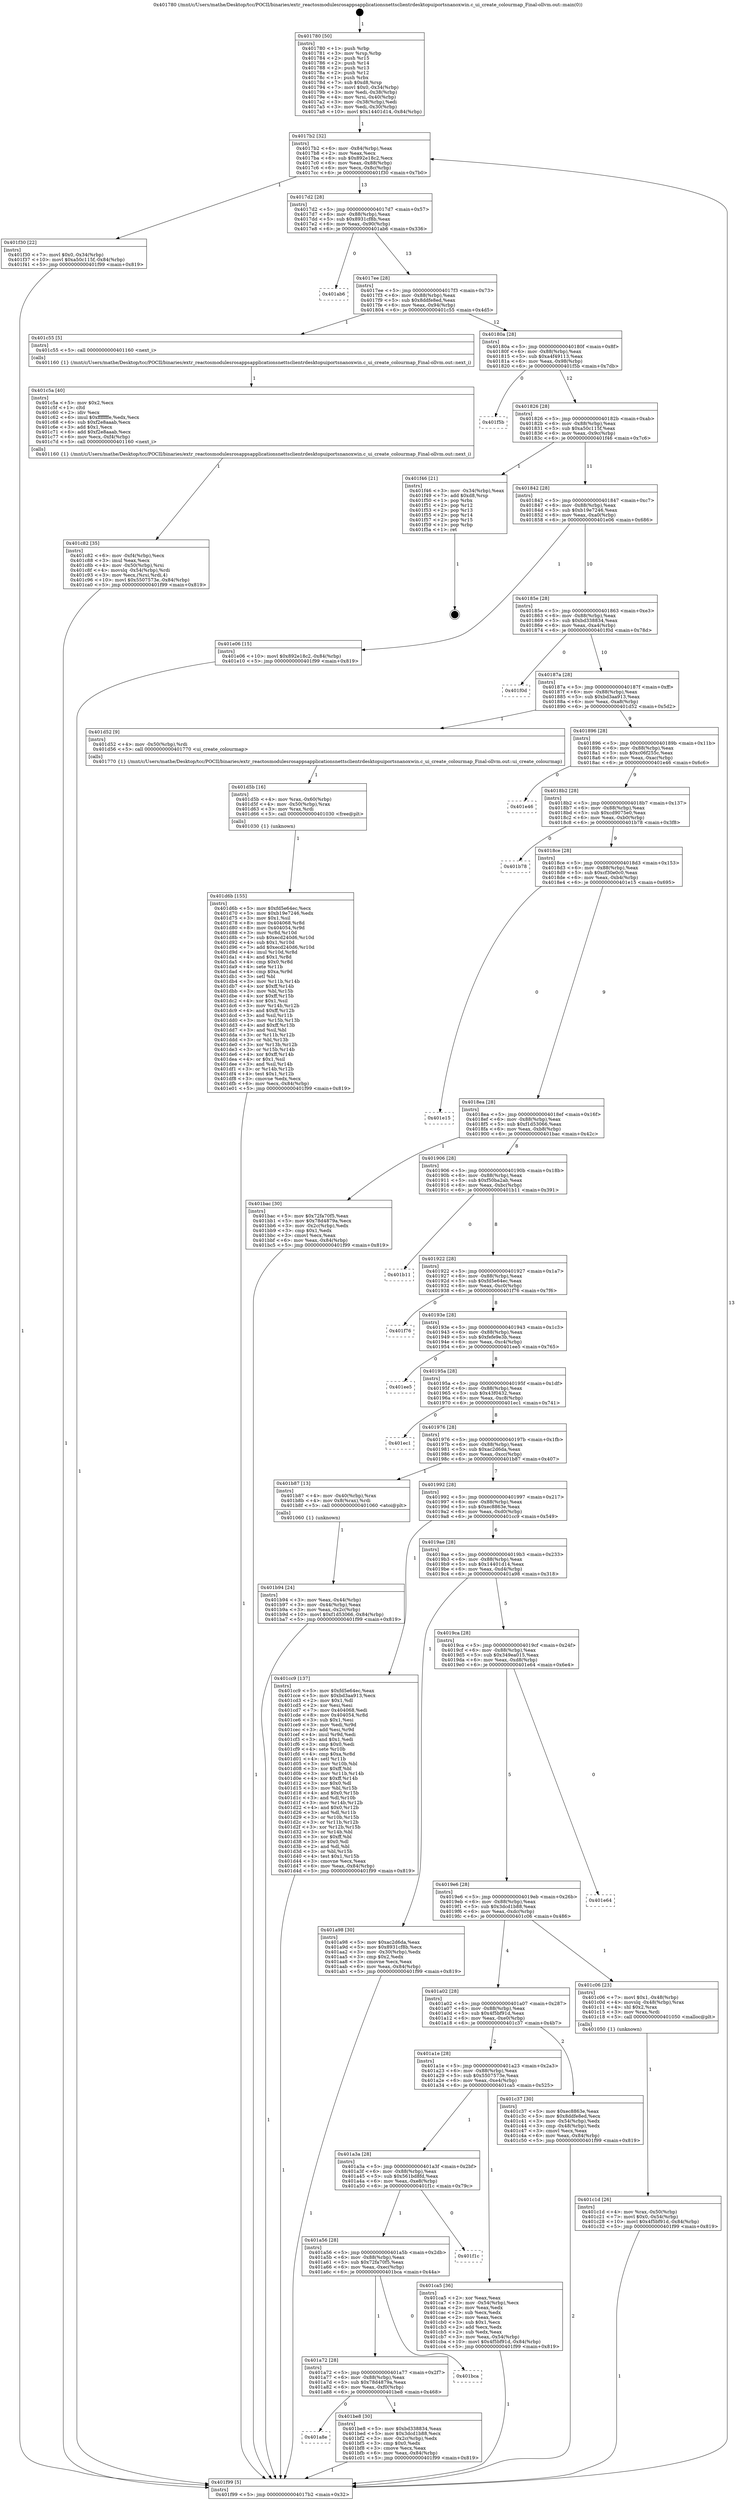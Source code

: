digraph "0x401780" {
  label = "0x401780 (/mnt/c/Users/mathe/Desktop/tcc/POCII/binaries/extr_reactosmodulesrosappsapplicationsnettsclientrdesktopuiportsnanoxwin.c_ui_create_colourmap_Final-ollvm.out::main(0))"
  labelloc = "t"
  node[shape=record]

  Entry [label="",width=0.3,height=0.3,shape=circle,fillcolor=black,style=filled]
  "0x4017b2" [label="{
     0x4017b2 [32]\l
     | [instrs]\l
     &nbsp;&nbsp;0x4017b2 \<+6\>: mov -0x84(%rbp),%eax\l
     &nbsp;&nbsp;0x4017b8 \<+2\>: mov %eax,%ecx\l
     &nbsp;&nbsp;0x4017ba \<+6\>: sub $0x892e18c2,%ecx\l
     &nbsp;&nbsp;0x4017c0 \<+6\>: mov %eax,-0x88(%rbp)\l
     &nbsp;&nbsp;0x4017c6 \<+6\>: mov %ecx,-0x8c(%rbp)\l
     &nbsp;&nbsp;0x4017cc \<+6\>: je 0000000000401f30 \<main+0x7b0\>\l
  }"]
  "0x401f30" [label="{
     0x401f30 [22]\l
     | [instrs]\l
     &nbsp;&nbsp;0x401f30 \<+7\>: movl $0x0,-0x34(%rbp)\l
     &nbsp;&nbsp;0x401f37 \<+10\>: movl $0xa50c115f,-0x84(%rbp)\l
     &nbsp;&nbsp;0x401f41 \<+5\>: jmp 0000000000401f99 \<main+0x819\>\l
  }"]
  "0x4017d2" [label="{
     0x4017d2 [28]\l
     | [instrs]\l
     &nbsp;&nbsp;0x4017d2 \<+5\>: jmp 00000000004017d7 \<main+0x57\>\l
     &nbsp;&nbsp;0x4017d7 \<+6\>: mov -0x88(%rbp),%eax\l
     &nbsp;&nbsp;0x4017dd \<+5\>: sub $0x8931cf8b,%eax\l
     &nbsp;&nbsp;0x4017e2 \<+6\>: mov %eax,-0x90(%rbp)\l
     &nbsp;&nbsp;0x4017e8 \<+6\>: je 0000000000401ab6 \<main+0x336\>\l
  }"]
  Exit [label="",width=0.3,height=0.3,shape=circle,fillcolor=black,style=filled,peripheries=2]
  "0x401ab6" [label="{
     0x401ab6\l
  }", style=dashed]
  "0x4017ee" [label="{
     0x4017ee [28]\l
     | [instrs]\l
     &nbsp;&nbsp;0x4017ee \<+5\>: jmp 00000000004017f3 \<main+0x73\>\l
     &nbsp;&nbsp;0x4017f3 \<+6\>: mov -0x88(%rbp),%eax\l
     &nbsp;&nbsp;0x4017f9 \<+5\>: sub $0x8ddfe8ed,%eax\l
     &nbsp;&nbsp;0x4017fe \<+6\>: mov %eax,-0x94(%rbp)\l
     &nbsp;&nbsp;0x401804 \<+6\>: je 0000000000401c55 \<main+0x4d5\>\l
  }"]
  "0x401d6b" [label="{
     0x401d6b [155]\l
     | [instrs]\l
     &nbsp;&nbsp;0x401d6b \<+5\>: mov $0xfd5e64ec,%ecx\l
     &nbsp;&nbsp;0x401d70 \<+5\>: mov $0xb19e7246,%edx\l
     &nbsp;&nbsp;0x401d75 \<+3\>: mov $0x1,%sil\l
     &nbsp;&nbsp;0x401d78 \<+8\>: mov 0x404068,%r8d\l
     &nbsp;&nbsp;0x401d80 \<+8\>: mov 0x404054,%r9d\l
     &nbsp;&nbsp;0x401d88 \<+3\>: mov %r8d,%r10d\l
     &nbsp;&nbsp;0x401d8b \<+7\>: sub $0xecd240d6,%r10d\l
     &nbsp;&nbsp;0x401d92 \<+4\>: sub $0x1,%r10d\l
     &nbsp;&nbsp;0x401d96 \<+7\>: add $0xecd240d6,%r10d\l
     &nbsp;&nbsp;0x401d9d \<+4\>: imul %r10d,%r8d\l
     &nbsp;&nbsp;0x401da1 \<+4\>: and $0x1,%r8d\l
     &nbsp;&nbsp;0x401da5 \<+4\>: cmp $0x0,%r8d\l
     &nbsp;&nbsp;0x401da9 \<+4\>: sete %r11b\l
     &nbsp;&nbsp;0x401dad \<+4\>: cmp $0xa,%r9d\l
     &nbsp;&nbsp;0x401db1 \<+3\>: setl %bl\l
     &nbsp;&nbsp;0x401db4 \<+3\>: mov %r11b,%r14b\l
     &nbsp;&nbsp;0x401db7 \<+4\>: xor $0xff,%r14b\l
     &nbsp;&nbsp;0x401dbb \<+3\>: mov %bl,%r15b\l
     &nbsp;&nbsp;0x401dbe \<+4\>: xor $0xff,%r15b\l
     &nbsp;&nbsp;0x401dc2 \<+4\>: xor $0x1,%sil\l
     &nbsp;&nbsp;0x401dc6 \<+3\>: mov %r14b,%r12b\l
     &nbsp;&nbsp;0x401dc9 \<+4\>: and $0xff,%r12b\l
     &nbsp;&nbsp;0x401dcd \<+3\>: and %sil,%r11b\l
     &nbsp;&nbsp;0x401dd0 \<+3\>: mov %r15b,%r13b\l
     &nbsp;&nbsp;0x401dd3 \<+4\>: and $0xff,%r13b\l
     &nbsp;&nbsp;0x401dd7 \<+3\>: and %sil,%bl\l
     &nbsp;&nbsp;0x401dda \<+3\>: or %r11b,%r12b\l
     &nbsp;&nbsp;0x401ddd \<+3\>: or %bl,%r13b\l
     &nbsp;&nbsp;0x401de0 \<+3\>: xor %r13b,%r12b\l
     &nbsp;&nbsp;0x401de3 \<+3\>: or %r15b,%r14b\l
     &nbsp;&nbsp;0x401de6 \<+4\>: xor $0xff,%r14b\l
     &nbsp;&nbsp;0x401dea \<+4\>: or $0x1,%sil\l
     &nbsp;&nbsp;0x401dee \<+3\>: and %sil,%r14b\l
     &nbsp;&nbsp;0x401df1 \<+3\>: or %r14b,%r12b\l
     &nbsp;&nbsp;0x401df4 \<+4\>: test $0x1,%r12b\l
     &nbsp;&nbsp;0x401df8 \<+3\>: cmovne %edx,%ecx\l
     &nbsp;&nbsp;0x401dfb \<+6\>: mov %ecx,-0x84(%rbp)\l
     &nbsp;&nbsp;0x401e01 \<+5\>: jmp 0000000000401f99 \<main+0x819\>\l
  }"]
  "0x401c55" [label="{
     0x401c55 [5]\l
     | [instrs]\l
     &nbsp;&nbsp;0x401c55 \<+5\>: call 0000000000401160 \<next_i\>\l
     | [calls]\l
     &nbsp;&nbsp;0x401160 \{1\} (/mnt/c/Users/mathe/Desktop/tcc/POCII/binaries/extr_reactosmodulesrosappsapplicationsnettsclientrdesktopuiportsnanoxwin.c_ui_create_colourmap_Final-ollvm.out::next_i)\l
  }"]
  "0x40180a" [label="{
     0x40180a [28]\l
     | [instrs]\l
     &nbsp;&nbsp;0x40180a \<+5\>: jmp 000000000040180f \<main+0x8f\>\l
     &nbsp;&nbsp;0x40180f \<+6\>: mov -0x88(%rbp),%eax\l
     &nbsp;&nbsp;0x401815 \<+5\>: sub $0xa4f49113,%eax\l
     &nbsp;&nbsp;0x40181a \<+6\>: mov %eax,-0x98(%rbp)\l
     &nbsp;&nbsp;0x401820 \<+6\>: je 0000000000401f5b \<main+0x7db\>\l
  }"]
  "0x401d5b" [label="{
     0x401d5b [16]\l
     | [instrs]\l
     &nbsp;&nbsp;0x401d5b \<+4\>: mov %rax,-0x60(%rbp)\l
     &nbsp;&nbsp;0x401d5f \<+4\>: mov -0x50(%rbp),%rax\l
     &nbsp;&nbsp;0x401d63 \<+3\>: mov %rax,%rdi\l
     &nbsp;&nbsp;0x401d66 \<+5\>: call 0000000000401030 \<free@plt\>\l
     | [calls]\l
     &nbsp;&nbsp;0x401030 \{1\} (unknown)\l
  }"]
  "0x401f5b" [label="{
     0x401f5b\l
  }", style=dashed]
  "0x401826" [label="{
     0x401826 [28]\l
     | [instrs]\l
     &nbsp;&nbsp;0x401826 \<+5\>: jmp 000000000040182b \<main+0xab\>\l
     &nbsp;&nbsp;0x40182b \<+6\>: mov -0x88(%rbp),%eax\l
     &nbsp;&nbsp;0x401831 \<+5\>: sub $0xa50c115f,%eax\l
     &nbsp;&nbsp;0x401836 \<+6\>: mov %eax,-0x9c(%rbp)\l
     &nbsp;&nbsp;0x40183c \<+6\>: je 0000000000401f46 \<main+0x7c6\>\l
  }"]
  "0x401c82" [label="{
     0x401c82 [35]\l
     | [instrs]\l
     &nbsp;&nbsp;0x401c82 \<+6\>: mov -0xf4(%rbp),%ecx\l
     &nbsp;&nbsp;0x401c88 \<+3\>: imul %eax,%ecx\l
     &nbsp;&nbsp;0x401c8b \<+4\>: mov -0x50(%rbp),%rsi\l
     &nbsp;&nbsp;0x401c8f \<+4\>: movslq -0x54(%rbp),%rdi\l
     &nbsp;&nbsp;0x401c93 \<+3\>: mov %ecx,(%rsi,%rdi,4)\l
     &nbsp;&nbsp;0x401c96 \<+10\>: movl $0x5507573e,-0x84(%rbp)\l
     &nbsp;&nbsp;0x401ca0 \<+5\>: jmp 0000000000401f99 \<main+0x819\>\l
  }"]
  "0x401f46" [label="{
     0x401f46 [21]\l
     | [instrs]\l
     &nbsp;&nbsp;0x401f46 \<+3\>: mov -0x34(%rbp),%eax\l
     &nbsp;&nbsp;0x401f49 \<+7\>: add $0xd8,%rsp\l
     &nbsp;&nbsp;0x401f50 \<+1\>: pop %rbx\l
     &nbsp;&nbsp;0x401f51 \<+2\>: pop %r12\l
     &nbsp;&nbsp;0x401f53 \<+2\>: pop %r13\l
     &nbsp;&nbsp;0x401f55 \<+2\>: pop %r14\l
     &nbsp;&nbsp;0x401f57 \<+2\>: pop %r15\l
     &nbsp;&nbsp;0x401f59 \<+1\>: pop %rbp\l
     &nbsp;&nbsp;0x401f5a \<+1\>: ret\l
  }"]
  "0x401842" [label="{
     0x401842 [28]\l
     | [instrs]\l
     &nbsp;&nbsp;0x401842 \<+5\>: jmp 0000000000401847 \<main+0xc7\>\l
     &nbsp;&nbsp;0x401847 \<+6\>: mov -0x88(%rbp),%eax\l
     &nbsp;&nbsp;0x40184d \<+5\>: sub $0xb19e7246,%eax\l
     &nbsp;&nbsp;0x401852 \<+6\>: mov %eax,-0xa0(%rbp)\l
     &nbsp;&nbsp;0x401858 \<+6\>: je 0000000000401e06 \<main+0x686\>\l
  }"]
  "0x401c5a" [label="{
     0x401c5a [40]\l
     | [instrs]\l
     &nbsp;&nbsp;0x401c5a \<+5\>: mov $0x2,%ecx\l
     &nbsp;&nbsp;0x401c5f \<+1\>: cltd\l
     &nbsp;&nbsp;0x401c60 \<+2\>: idiv %ecx\l
     &nbsp;&nbsp;0x401c62 \<+6\>: imul $0xfffffffe,%edx,%ecx\l
     &nbsp;&nbsp;0x401c68 \<+6\>: sub $0xf2e8aaab,%ecx\l
     &nbsp;&nbsp;0x401c6e \<+3\>: add $0x1,%ecx\l
     &nbsp;&nbsp;0x401c71 \<+6\>: add $0xf2e8aaab,%ecx\l
     &nbsp;&nbsp;0x401c77 \<+6\>: mov %ecx,-0xf4(%rbp)\l
     &nbsp;&nbsp;0x401c7d \<+5\>: call 0000000000401160 \<next_i\>\l
     | [calls]\l
     &nbsp;&nbsp;0x401160 \{1\} (/mnt/c/Users/mathe/Desktop/tcc/POCII/binaries/extr_reactosmodulesrosappsapplicationsnettsclientrdesktopuiportsnanoxwin.c_ui_create_colourmap_Final-ollvm.out::next_i)\l
  }"]
  "0x401e06" [label="{
     0x401e06 [15]\l
     | [instrs]\l
     &nbsp;&nbsp;0x401e06 \<+10\>: movl $0x892e18c2,-0x84(%rbp)\l
     &nbsp;&nbsp;0x401e10 \<+5\>: jmp 0000000000401f99 \<main+0x819\>\l
  }"]
  "0x40185e" [label="{
     0x40185e [28]\l
     | [instrs]\l
     &nbsp;&nbsp;0x40185e \<+5\>: jmp 0000000000401863 \<main+0xe3\>\l
     &nbsp;&nbsp;0x401863 \<+6\>: mov -0x88(%rbp),%eax\l
     &nbsp;&nbsp;0x401869 \<+5\>: sub $0xbd338834,%eax\l
     &nbsp;&nbsp;0x40186e \<+6\>: mov %eax,-0xa4(%rbp)\l
     &nbsp;&nbsp;0x401874 \<+6\>: je 0000000000401f0d \<main+0x78d\>\l
  }"]
  "0x401c1d" [label="{
     0x401c1d [26]\l
     | [instrs]\l
     &nbsp;&nbsp;0x401c1d \<+4\>: mov %rax,-0x50(%rbp)\l
     &nbsp;&nbsp;0x401c21 \<+7\>: movl $0x0,-0x54(%rbp)\l
     &nbsp;&nbsp;0x401c28 \<+10\>: movl $0x4f5bf91d,-0x84(%rbp)\l
     &nbsp;&nbsp;0x401c32 \<+5\>: jmp 0000000000401f99 \<main+0x819\>\l
  }"]
  "0x401f0d" [label="{
     0x401f0d\l
  }", style=dashed]
  "0x40187a" [label="{
     0x40187a [28]\l
     | [instrs]\l
     &nbsp;&nbsp;0x40187a \<+5\>: jmp 000000000040187f \<main+0xff\>\l
     &nbsp;&nbsp;0x40187f \<+6\>: mov -0x88(%rbp),%eax\l
     &nbsp;&nbsp;0x401885 \<+5\>: sub $0xbd3aa913,%eax\l
     &nbsp;&nbsp;0x40188a \<+6\>: mov %eax,-0xa8(%rbp)\l
     &nbsp;&nbsp;0x401890 \<+6\>: je 0000000000401d52 \<main+0x5d2\>\l
  }"]
  "0x401a8e" [label="{
     0x401a8e\l
  }", style=dashed]
  "0x401d52" [label="{
     0x401d52 [9]\l
     | [instrs]\l
     &nbsp;&nbsp;0x401d52 \<+4\>: mov -0x50(%rbp),%rdi\l
     &nbsp;&nbsp;0x401d56 \<+5\>: call 0000000000401770 \<ui_create_colourmap\>\l
     | [calls]\l
     &nbsp;&nbsp;0x401770 \{1\} (/mnt/c/Users/mathe/Desktop/tcc/POCII/binaries/extr_reactosmodulesrosappsapplicationsnettsclientrdesktopuiportsnanoxwin.c_ui_create_colourmap_Final-ollvm.out::ui_create_colourmap)\l
  }"]
  "0x401896" [label="{
     0x401896 [28]\l
     | [instrs]\l
     &nbsp;&nbsp;0x401896 \<+5\>: jmp 000000000040189b \<main+0x11b\>\l
     &nbsp;&nbsp;0x40189b \<+6\>: mov -0x88(%rbp),%eax\l
     &nbsp;&nbsp;0x4018a1 \<+5\>: sub $0xc06f255c,%eax\l
     &nbsp;&nbsp;0x4018a6 \<+6\>: mov %eax,-0xac(%rbp)\l
     &nbsp;&nbsp;0x4018ac \<+6\>: je 0000000000401e46 \<main+0x6c6\>\l
  }"]
  "0x401be8" [label="{
     0x401be8 [30]\l
     | [instrs]\l
     &nbsp;&nbsp;0x401be8 \<+5\>: mov $0xbd338834,%eax\l
     &nbsp;&nbsp;0x401bed \<+5\>: mov $0x3dcd1b88,%ecx\l
     &nbsp;&nbsp;0x401bf2 \<+3\>: mov -0x2c(%rbp),%edx\l
     &nbsp;&nbsp;0x401bf5 \<+3\>: cmp $0x0,%edx\l
     &nbsp;&nbsp;0x401bf8 \<+3\>: cmove %ecx,%eax\l
     &nbsp;&nbsp;0x401bfb \<+6\>: mov %eax,-0x84(%rbp)\l
     &nbsp;&nbsp;0x401c01 \<+5\>: jmp 0000000000401f99 \<main+0x819\>\l
  }"]
  "0x401e46" [label="{
     0x401e46\l
  }", style=dashed]
  "0x4018b2" [label="{
     0x4018b2 [28]\l
     | [instrs]\l
     &nbsp;&nbsp;0x4018b2 \<+5\>: jmp 00000000004018b7 \<main+0x137\>\l
     &nbsp;&nbsp;0x4018b7 \<+6\>: mov -0x88(%rbp),%eax\l
     &nbsp;&nbsp;0x4018bd \<+5\>: sub $0xcd9075e0,%eax\l
     &nbsp;&nbsp;0x4018c2 \<+6\>: mov %eax,-0xb0(%rbp)\l
     &nbsp;&nbsp;0x4018c8 \<+6\>: je 0000000000401b78 \<main+0x3f8\>\l
  }"]
  "0x401a72" [label="{
     0x401a72 [28]\l
     | [instrs]\l
     &nbsp;&nbsp;0x401a72 \<+5\>: jmp 0000000000401a77 \<main+0x2f7\>\l
     &nbsp;&nbsp;0x401a77 \<+6\>: mov -0x88(%rbp),%eax\l
     &nbsp;&nbsp;0x401a7d \<+5\>: sub $0x78d4879a,%eax\l
     &nbsp;&nbsp;0x401a82 \<+6\>: mov %eax,-0xf0(%rbp)\l
     &nbsp;&nbsp;0x401a88 \<+6\>: je 0000000000401be8 \<main+0x468\>\l
  }"]
  "0x401b78" [label="{
     0x401b78\l
  }", style=dashed]
  "0x4018ce" [label="{
     0x4018ce [28]\l
     | [instrs]\l
     &nbsp;&nbsp;0x4018ce \<+5\>: jmp 00000000004018d3 \<main+0x153\>\l
     &nbsp;&nbsp;0x4018d3 \<+6\>: mov -0x88(%rbp),%eax\l
     &nbsp;&nbsp;0x4018d9 \<+5\>: sub $0xcf30e0c0,%eax\l
     &nbsp;&nbsp;0x4018de \<+6\>: mov %eax,-0xb4(%rbp)\l
     &nbsp;&nbsp;0x4018e4 \<+6\>: je 0000000000401e15 \<main+0x695\>\l
  }"]
  "0x401bca" [label="{
     0x401bca\l
  }", style=dashed]
  "0x401e15" [label="{
     0x401e15\l
  }", style=dashed]
  "0x4018ea" [label="{
     0x4018ea [28]\l
     | [instrs]\l
     &nbsp;&nbsp;0x4018ea \<+5\>: jmp 00000000004018ef \<main+0x16f\>\l
     &nbsp;&nbsp;0x4018ef \<+6\>: mov -0x88(%rbp),%eax\l
     &nbsp;&nbsp;0x4018f5 \<+5\>: sub $0xf1d53066,%eax\l
     &nbsp;&nbsp;0x4018fa \<+6\>: mov %eax,-0xb8(%rbp)\l
     &nbsp;&nbsp;0x401900 \<+6\>: je 0000000000401bac \<main+0x42c\>\l
  }"]
  "0x401a56" [label="{
     0x401a56 [28]\l
     | [instrs]\l
     &nbsp;&nbsp;0x401a56 \<+5\>: jmp 0000000000401a5b \<main+0x2db\>\l
     &nbsp;&nbsp;0x401a5b \<+6\>: mov -0x88(%rbp),%eax\l
     &nbsp;&nbsp;0x401a61 \<+5\>: sub $0x72fa70f5,%eax\l
     &nbsp;&nbsp;0x401a66 \<+6\>: mov %eax,-0xec(%rbp)\l
     &nbsp;&nbsp;0x401a6c \<+6\>: je 0000000000401bca \<main+0x44a\>\l
  }"]
  "0x401bac" [label="{
     0x401bac [30]\l
     | [instrs]\l
     &nbsp;&nbsp;0x401bac \<+5\>: mov $0x72fa70f5,%eax\l
     &nbsp;&nbsp;0x401bb1 \<+5\>: mov $0x78d4879a,%ecx\l
     &nbsp;&nbsp;0x401bb6 \<+3\>: mov -0x2c(%rbp),%edx\l
     &nbsp;&nbsp;0x401bb9 \<+3\>: cmp $0x1,%edx\l
     &nbsp;&nbsp;0x401bbc \<+3\>: cmovl %ecx,%eax\l
     &nbsp;&nbsp;0x401bbf \<+6\>: mov %eax,-0x84(%rbp)\l
     &nbsp;&nbsp;0x401bc5 \<+5\>: jmp 0000000000401f99 \<main+0x819\>\l
  }"]
  "0x401906" [label="{
     0x401906 [28]\l
     | [instrs]\l
     &nbsp;&nbsp;0x401906 \<+5\>: jmp 000000000040190b \<main+0x18b\>\l
     &nbsp;&nbsp;0x40190b \<+6\>: mov -0x88(%rbp),%eax\l
     &nbsp;&nbsp;0x401911 \<+5\>: sub $0xf50ba2ab,%eax\l
     &nbsp;&nbsp;0x401916 \<+6\>: mov %eax,-0xbc(%rbp)\l
     &nbsp;&nbsp;0x40191c \<+6\>: je 0000000000401b11 \<main+0x391\>\l
  }"]
  "0x401f1c" [label="{
     0x401f1c\l
  }", style=dashed]
  "0x401b11" [label="{
     0x401b11\l
  }", style=dashed]
  "0x401922" [label="{
     0x401922 [28]\l
     | [instrs]\l
     &nbsp;&nbsp;0x401922 \<+5\>: jmp 0000000000401927 \<main+0x1a7\>\l
     &nbsp;&nbsp;0x401927 \<+6\>: mov -0x88(%rbp),%eax\l
     &nbsp;&nbsp;0x40192d \<+5\>: sub $0xfd5e64ec,%eax\l
     &nbsp;&nbsp;0x401932 \<+6\>: mov %eax,-0xc0(%rbp)\l
     &nbsp;&nbsp;0x401938 \<+6\>: je 0000000000401f76 \<main+0x7f6\>\l
  }"]
  "0x401a3a" [label="{
     0x401a3a [28]\l
     | [instrs]\l
     &nbsp;&nbsp;0x401a3a \<+5\>: jmp 0000000000401a3f \<main+0x2bf\>\l
     &nbsp;&nbsp;0x401a3f \<+6\>: mov -0x88(%rbp),%eax\l
     &nbsp;&nbsp;0x401a45 \<+5\>: sub $0x561bd8fd,%eax\l
     &nbsp;&nbsp;0x401a4a \<+6\>: mov %eax,-0xe8(%rbp)\l
     &nbsp;&nbsp;0x401a50 \<+6\>: je 0000000000401f1c \<main+0x79c\>\l
  }"]
  "0x401f76" [label="{
     0x401f76\l
  }", style=dashed]
  "0x40193e" [label="{
     0x40193e [28]\l
     | [instrs]\l
     &nbsp;&nbsp;0x40193e \<+5\>: jmp 0000000000401943 \<main+0x1c3\>\l
     &nbsp;&nbsp;0x401943 \<+6\>: mov -0x88(%rbp),%eax\l
     &nbsp;&nbsp;0x401949 \<+5\>: sub $0xfefe9e3b,%eax\l
     &nbsp;&nbsp;0x40194e \<+6\>: mov %eax,-0xc4(%rbp)\l
     &nbsp;&nbsp;0x401954 \<+6\>: je 0000000000401ee5 \<main+0x765\>\l
  }"]
  "0x401ca5" [label="{
     0x401ca5 [36]\l
     | [instrs]\l
     &nbsp;&nbsp;0x401ca5 \<+2\>: xor %eax,%eax\l
     &nbsp;&nbsp;0x401ca7 \<+3\>: mov -0x54(%rbp),%ecx\l
     &nbsp;&nbsp;0x401caa \<+2\>: mov %eax,%edx\l
     &nbsp;&nbsp;0x401cac \<+2\>: sub %ecx,%edx\l
     &nbsp;&nbsp;0x401cae \<+2\>: mov %eax,%ecx\l
     &nbsp;&nbsp;0x401cb0 \<+3\>: sub $0x1,%ecx\l
     &nbsp;&nbsp;0x401cb3 \<+2\>: add %ecx,%edx\l
     &nbsp;&nbsp;0x401cb5 \<+2\>: sub %edx,%eax\l
     &nbsp;&nbsp;0x401cb7 \<+3\>: mov %eax,-0x54(%rbp)\l
     &nbsp;&nbsp;0x401cba \<+10\>: movl $0x4f5bf91d,-0x84(%rbp)\l
     &nbsp;&nbsp;0x401cc4 \<+5\>: jmp 0000000000401f99 \<main+0x819\>\l
  }"]
  "0x401ee5" [label="{
     0x401ee5\l
  }", style=dashed]
  "0x40195a" [label="{
     0x40195a [28]\l
     | [instrs]\l
     &nbsp;&nbsp;0x40195a \<+5\>: jmp 000000000040195f \<main+0x1df\>\l
     &nbsp;&nbsp;0x40195f \<+6\>: mov -0x88(%rbp),%eax\l
     &nbsp;&nbsp;0x401965 \<+5\>: sub $0x43f0432,%eax\l
     &nbsp;&nbsp;0x40196a \<+6\>: mov %eax,-0xc8(%rbp)\l
     &nbsp;&nbsp;0x401970 \<+6\>: je 0000000000401ec1 \<main+0x741\>\l
  }"]
  "0x401a1e" [label="{
     0x401a1e [28]\l
     | [instrs]\l
     &nbsp;&nbsp;0x401a1e \<+5\>: jmp 0000000000401a23 \<main+0x2a3\>\l
     &nbsp;&nbsp;0x401a23 \<+6\>: mov -0x88(%rbp),%eax\l
     &nbsp;&nbsp;0x401a29 \<+5\>: sub $0x5507573e,%eax\l
     &nbsp;&nbsp;0x401a2e \<+6\>: mov %eax,-0xe4(%rbp)\l
     &nbsp;&nbsp;0x401a34 \<+6\>: je 0000000000401ca5 \<main+0x525\>\l
  }"]
  "0x401ec1" [label="{
     0x401ec1\l
  }", style=dashed]
  "0x401976" [label="{
     0x401976 [28]\l
     | [instrs]\l
     &nbsp;&nbsp;0x401976 \<+5\>: jmp 000000000040197b \<main+0x1fb\>\l
     &nbsp;&nbsp;0x40197b \<+6\>: mov -0x88(%rbp),%eax\l
     &nbsp;&nbsp;0x401981 \<+5\>: sub $0xac2d6da,%eax\l
     &nbsp;&nbsp;0x401986 \<+6\>: mov %eax,-0xcc(%rbp)\l
     &nbsp;&nbsp;0x40198c \<+6\>: je 0000000000401b87 \<main+0x407\>\l
  }"]
  "0x401c37" [label="{
     0x401c37 [30]\l
     | [instrs]\l
     &nbsp;&nbsp;0x401c37 \<+5\>: mov $0xec8863e,%eax\l
     &nbsp;&nbsp;0x401c3c \<+5\>: mov $0x8ddfe8ed,%ecx\l
     &nbsp;&nbsp;0x401c41 \<+3\>: mov -0x54(%rbp),%edx\l
     &nbsp;&nbsp;0x401c44 \<+3\>: cmp -0x48(%rbp),%edx\l
     &nbsp;&nbsp;0x401c47 \<+3\>: cmovl %ecx,%eax\l
     &nbsp;&nbsp;0x401c4a \<+6\>: mov %eax,-0x84(%rbp)\l
     &nbsp;&nbsp;0x401c50 \<+5\>: jmp 0000000000401f99 \<main+0x819\>\l
  }"]
  "0x401b87" [label="{
     0x401b87 [13]\l
     | [instrs]\l
     &nbsp;&nbsp;0x401b87 \<+4\>: mov -0x40(%rbp),%rax\l
     &nbsp;&nbsp;0x401b8b \<+4\>: mov 0x8(%rax),%rdi\l
     &nbsp;&nbsp;0x401b8f \<+5\>: call 0000000000401060 \<atoi@plt\>\l
     | [calls]\l
     &nbsp;&nbsp;0x401060 \{1\} (unknown)\l
  }"]
  "0x401992" [label="{
     0x401992 [28]\l
     | [instrs]\l
     &nbsp;&nbsp;0x401992 \<+5\>: jmp 0000000000401997 \<main+0x217\>\l
     &nbsp;&nbsp;0x401997 \<+6\>: mov -0x88(%rbp),%eax\l
     &nbsp;&nbsp;0x40199d \<+5\>: sub $0xec8863e,%eax\l
     &nbsp;&nbsp;0x4019a2 \<+6\>: mov %eax,-0xd0(%rbp)\l
     &nbsp;&nbsp;0x4019a8 \<+6\>: je 0000000000401cc9 \<main+0x549\>\l
  }"]
  "0x401a02" [label="{
     0x401a02 [28]\l
     | [instrs]\l
     &nbsp;&nbsp;0x401a02 \<+5\>: jmp 0000000000401a07 \<main+0x287\>\l
     &nbsp;&nbsp;0x401a07 \<+6\>: mov -0x88(%rbp),%eax\l
     &nbsp;&nbsp;0x401a0d \<+5\>: sub $0x4f5bf91d,%eax\l
     &nbsp;&nbsp;0x401a12 \<+6\>: mov %eax,-0xe0(%rbp)\l
     &nbsp;&nbsp;0x401a18 \<+6\>: je 0000000000401c37 \<main+0x4b7\>\l
  }"]
  "0x401cc9" [label="{
     0x401cc9 [137]\l
     | [instrs]\l
     &nbsp;&nbsp;0x401cc9 \<+5\>: mov $0xfd5e64ec,%eax\l
     &nbsp;&nbsp;0x401cce \<+5\>: mov $0xbd3aa913,%ecx\l
     &nbsp;&nbsp;0x401cd3 \<+2\>: mov $0x1,%dl\l
     &nbsp;&nbsp;0x401cd5 \<+2\>: xor %esi,%esi\l
     &nbsp;&nbsp;0x401cd7 \<+7\>: mov 0x404068,%edi\l
     &nbsp;&nbsp;0x401cde \<+8\>: mov 0x404054,%r8d\l
     &nbsp;&nbsp;0x401ce6 \<+3\>: sub $0x1,%esi\l
     &nbsp;&nbsp;0x401ce9 \<+3\>: mov %edi,%r9d\l
     &nbsp;&nbsp;0x401cec \<+3\>: add %esi,%r9d\l
     &nbsp;&nbsp;0x401cef \<+4\>: imul %r9d,%edi\l
     &nbsp;&nbsp;0x401cf3 \<+3\>: and $0x1,%edi\l
     &nbsp;&nbsp;0x401cf6 \<+3\>: cmp $0x0,%edi\l
     &nbsp;&nbsp;0x401cf9 \<+4\>: sete %r10b\l
     &nbsp;&nbsp;0x401cfd \<+4\>: cmp $0xa,%r8d\l
     &nbsp;&nbsp;0x401d01 \<+4\>: setl %r11b\l
     &nbsp;&nbsp;0x401d05 \<+3\>: mov %r10b,%bl\l
     &nbsp;&nbsp;0x401d08 \<+3\>: xor $0xff,%bl\l
     &nbsp;&nbsp;0x401d0b \<+3\>: mov %r11b,%r14b\l
     &nbsp;&nbsp;0x401d0e \<+4\>: xor $0xff,%r14b\l
     &nbsp;&nbsp;0x401d12 \<+3\>: xor $0x0,%dl\l
     &nbsp;&nbsp;0x401d15 \<+3\>: mov %bl,%r15b\l
     &nbsp;&nbsp;0x401d18 \<+4\>: and $0x0,%r15b\l
     &nbsp;&nbsp;0x401d1c \<+3\>: and %dl,%r10b\l
     &nbsp;&nbsp;0x401d1f \<+3\>: mov %r14b,%r12b\l
     &nbsp;&nbsp;0x401d22 \<+4\>: and $0x0,%r12b\l
     &nbsp;&nbsp;0x401d26 \<+3\>: and %dl,%r11b\l
     &nbsp;&nbsp;0x401d29 \<+3\>: or %r10b,%r15b\l
     &nbsp;&nbsp;0x401d2c \<+3\>: or %r11b,%r12b\l
     &nbsp;&nbsp;0x401d2f \<+3\>: xor %r12b,%r15b\l
     &nbsp;&nbsp;0x401d32 \<+3\>: or %r14b,%bl\l
     &nbsp;&nbsp;0x401d35 \<+3\>: xor $0xff,%bl\l
     &nbsp;&nbsp;0x401d38 \<+3\>: or $0x0,%dl\l
     &nbsp;&nbsp;0x401d3b \<+2\>: and %dl,%bl\l
     &nbsp;&nbsp;0x401d3d \<+3\>: or %bl,%r15b\l
     &nbsp;&nbsp;0x401d40 \<+4\>: test $0x1,%r15b\l
     &nbsp;&nbsp;0x401d44 \<+3\>: cmovne %ecx,%eax\l
     &nbsp;&nbsp;0x401d47 \<+6\>: mov %eax,-0x84(%rbp)\l
     &nbsp;&nbsp;0x401d4d \<+5\>: jmp 0000000000401f99 \<main+0x819\>\l
  }"]
  "0x4019ae" [label="{
     0x4019ae [28]\l
     | [instrs]\l
     &nbsp;&nbsp;0x4019ae \<+5\>: jmp 00000000004019b3 \<main+0x233\>\l
     &nbsp;&nbsp;0x4019b3 \<+6\>: mov -0x88(%rbp),%eax\l
     &nbsp;&nbsp;0x4019b9 \<+5\>: sub $0x14401d14,%eax\l
     &nbsp;&nbsp;0x4019be \<+6\>: mov %eax,-0xd4(%rbp)\l
     &nbsp;&nbsp;0x4019c4 \<+6\>: je 0000000000401a98 \<main+0x318\>\l
  }"]
  "0x401c06" [label="{
     0x401c06 [23]\l
     | [instrs]\l
     &nbsp;&nbsp;0x401c06 \<+7\>: movl $0x1,-0x48(%rbp)\l
     &nbsp;&nbsp;0x401c0d \<+4\>: movslq -0x48(%rbp),%rax\l
     &nbsp;&nbsp;0x401c11 \<+4\>: shl $0x2,%rax\l
     &nbsp;&nbsp;0x401c15 \<+3\>: mov %rax,%rdi\l
     &nbsp;&nbsp;0x401c18 \<+5\>: call 0000000000401050 \<malloc@plt\>\l
     | [calls]\l
     &nbsp;&nbsp;0x401050 \{1\} (unknown)\l
  }"]
  "0x401a98" [label="{
     0x401a98 [30]\l
     | [instrs]\l
     &nbsp;&nbsp;0x401a98 \<+5\>: mov $0xac2d6da,%eax\l
     &nbsp;&nbsp;0x401a9d \<+5\>: mov $0x8931cf8b,%ecx\l
     &nbsp;&nbsp;0x401aa2 \<+3\>: mov -0x30(%rbp),%edx\l
     &nbsp;&nbsp;0x401aa5 \<+3\>: cmp $0x2,%edx\l
     &nbsp;&nbsp;0x401aa8 \<+3\>: cmovne %ecx,%eax\l
     &nbsp;&nbsp;0x401aab \<+6\>: mov %eax,-0x84(%rbp)\l
     &nbsp;&nbsp;0x401ab1 \<+5\>: jmp 0000000000401f99 \<main+0x819\>\l
  }"]
  "0x4019ca" [label="{
     0x4019ca [28]\l
     | [instrs]\l
     &nbsp;&nbsp;0x4019ca \<+5\>: jmp 00000000004019cf \<main+0x24f\>\l
     &nbsp;&nbsp;0x4019cf \<+6\>: mov -0x88(%rbp),%eax\l
     &nbsp;&nbsp;0x4019d5 \<+5\>: sub $0x349ea015,%eax\l
     &nbsp;&nbsp;0x4019da \<+6\>: mov %eax,-0xd8(%rbp)\l
     &nbsp;&nbsp;0x4019e0 \<+6\>: je 0000000000401e64 \<main+0x6e4\>\l
  }"]
  "0x401f99" [label="{
     0x401f99 [5]\l
     | [instrs]\l
     &nbsp;&nbsp;0x401f99 \<+5\>: jmp 00000000004017b2 \<main+0x32\>\l
  }"]
  "0x401780" [label="{
     0x401780 [50]\l
     | [instrs]\l
     &nbsp;&nbsp;0x401780 \<+1\>: push %rbp\l
     &nbsp;&nbsp;0x401781 \<+3\>: mov %rsp,%rbp\l
     &nbsp;&nbsp;0x401784 \<+2\>: push %r15\l
     &nbsp;&nbsp;0x401786 \<+2\>: push %r14\l
     &nbsp;&nbsp;0x401788 \<+2\>: push %r13\l
     &nbsp;&nbsp;0x40178a \<+2\>: push %r12\l
     &nbsp;&nbsp;0x40178c \<+1\>: push %rbx\l
     &nbsp;&nbsp;0x40178d \<+7\>: sub $0xd8,%rsp\l
     &nbsp;&nbsp;0x401794 \<+7\>: movl $0x0,-0x34(%rbp)\l
     &nbsp;&nbsp;0x40179b \<+3\>: mov %edi,-0x38(%rbp)\l
     &nbsp;&nbsp;0x40179e \<+4\>: mov %rsi,-0x40(%rbp)\l
     &nbsp;&nbsp;0x4017a2 \<+3\>: mov -0x38(%rbp),%edi\l
     &nbsp;&nbsp;0x4017a5 \<+3\>: mov %edi,-0x30(%rbp)\l
     &nbsp;&nbsp;0x4017a8 \<+10\>: movl $0x14401d14,-0x84(%rbp)\l
  }"]
  "0x401b94" [label="{
     0x401b94 [24]\l
     | [instrs]\l
     &nbsp;&nbsp;0x401b94 \<+3\>: mov %eax,-0x44(%rbp)\l
     &nbsp;&nbsp;0x401b97 \<+3\>: mov -0x44(%rbp),%eax\l
     &nbsp;&nbsp;0x401b9a \<+3\>: mov %eax,-0x2c(%rbp)\l
     &nbsp;&nbsp;0x401b9d \<+10\>: movl $0xf1d53066,-0x84(%rbp)\l
     &nbsp;&nbsp;0x401ba7 \<+5\>: jmp 0000000000401f99 \<main+0x819\>\l
  }"]
  "0x4019e6" [label="{
     0x4019e6 [28]\l
     | [instrs]\l
     &nbsp;&nbsp;0x4019e6 \<+5\>: jmp 00000000004019eb \<main+0x26b\>\l
     &nbsp;&nbsp;0x4019eb \<+6\>: mov -0x88(%rbp),%eax\l
     &nbsp;&nbsp;0x4019f1 \<+5\>: sub $0x3dcd1b88,%eax\l
     &nbsp;&nbsp;0x4019f6 \<+6\>: mov %eax,-0xdc(%rbp)\l
     &nbsp;&nbsp;0x4019fc \<+6\>: je 0000000000401c06 \<main+0x486\>\l
  }"]
  "0x401e64" [label="{
     0x401e64\l
  }", style=dashed]
  Entry -> "0x401780" [label=" 1"]
  "0x4017b2" -> "0x401f30" [label=" 1"]
  "0x4017b2" -> "0x4017d2" [label=" 13"]
  "0x401f46" -> Exit [label=" 1"]
  "0x4017d2" -> "0x401ab6" [label=" 0"]
  "0x4017d2" -> "0x4017ee" [label=" 13"]
  "0x401f30" -> "0x401f99" [label=" 1"]
  "0x4017ee" -> "0x401c55" [label=" 1"]
  "0x4017ee" -> "0x40180a" [label=" 12"]
  "0x401e06" -> "0x401f99" [label=" 1"]
  "0x40180a" -> "0x401f5b" [label=" 0"]
  "0x40180a" -> "0x401826" [label=" 12"]
  "0x401d6b" -> "0x401f99" [label=" 1"]
  "0x401826" -> "0x401f46" [label=" 1"]
  "0x401826" -> "0x401842" [label=" 11"]
  "0x401d5b" -> "0x401d6b" [label=" 1"]
  "0x401842" -> "0x401e06" [label=" 1"]
  "0x401842" -> "0x40185e" [label=" 10"]
  "0x401d52" -> "0x401d5b" [label=" 1"]
  "0x40185e" -> "0x401f0d" [label=" 0"]
  "0x40185e" -> "0x40187a" [label=" 10"]
  "0x401cc9" -> "0x401f99" [label=" 1"]
  "0x40187a" -> "0x401d52" [label=" 1"]
  "0x40187a" -> "0x401896" [label=" 9"]
  "0x401ca5" -> "0x401f99" [label=" 1"]
  "0x401896" -> "0x401e46" [label=" 0"]
  "0x401896" -> "0x4018b2" [label=" 9"]
  "0x401c82" -> "0x401f99" [label=" 1"]
  "0x4018b2" -> "0x401b78" [label=" 0"]
  "0x4018b2" -> "0x4018ce" [label=" 9"]
  "0x401c55" -> "0x401c5a" [label=" 1"]
  "0x4018ce" -> "0x401e15" [label=" 0"]
  "0x4018ce" -> "0x4018ea" [label=" 9"]
  "0x401c37" -> "0x401f99" [label=" 2"]
  "0x4018ea" -> "0x401bac" [label=" 1"]
  "0x4018ea" -> "0x401906" [label=" 8"]
  "0x401c06" -> "0x401c1d" [label=" 1"]
  "0x401906" -> "0x401b11" [label=" 0"]
  "0x401906" -> "0x401922" [label=" 8"]
  "0x401be8" -> "0x401f99" [label=" 1"]
  "0x401922" -> "0x401f76" [label=" 0"]
  "0x401922" -> "0x40193e" [label=" 8"]
  "0x401a72" -> "0x401be8" [label=" 1"]
  "0x40193e" -> "0x401ee5" [label=" 0"]
  "0x40193e" -> "0x40195a" [label=" 8"]
  "0x401c5a" -> "0x401c82" [label=" 1"]
  "0x40195a" -> "0x401ec1" [label=" 0"]
  "0x40195a" -> "0x401976" [label=" 8"]
  "0x401a56" -> "0x401bca" [label=" 0"]
  "0x401976" -> "0x401b87" [label=" 1"]
  "0x401976" -> "0x401992" [label=" 7"]
  "0x401c1d" -> "0x401f99" [label=" 1"]
  "0x401992" -> "0x401cc9" [label=" 1"]
  "0x401992" -> "0x4019ae" [label=" 6"]
  "0x401a3a" -> "0x401f1c" [label=" 0"]
  "0x4019ae" -> "0x401a98" [label=" 1"]
  "0x4019ae" -> "0x4019ca" [label=" 5"]
  "0x401a98" -> "0x401f99" [label=" 1"]
  "0x401780" -> "0x4017b2" [label=" 1"]
  "0x401f99" -> "0x4017b2" [label=" 13"]
  "0x401b87" -> "0x401b94" [label=" 1"]
  "0x401b94" -> "0x401f99" [label=" 1"]
  "0x401bac" -> "0x401f99" [label=" 1"]
  "0x401a72" -> "0x401a8e" [label=" 0"]
  "0x4019ca" -> "0x401e64" [label=" 0"]
  "0x4019ca" -> "0x4019e6" [label=" 5"]
  "0x401a1e" -> "0x401a3a" [label=" 1"]
  "0x4019e6" -> "0x401c06" [label=" 1"]
  "0x4019e6" -> "0x401a02" [label=" 4"]
  "0x401a3a" -> "0x401a56" [label=" 1"]
  "0x401a02" -> "0x401c37" [label=" 2"]
  "0x401a02" -> "0x401a1e" [label=" 2"]
  "0x401a56" -> "0x401a72" [label=" 1"]
  "0x401a1e" -> "0x401ca5" [label=" 1"]
}
